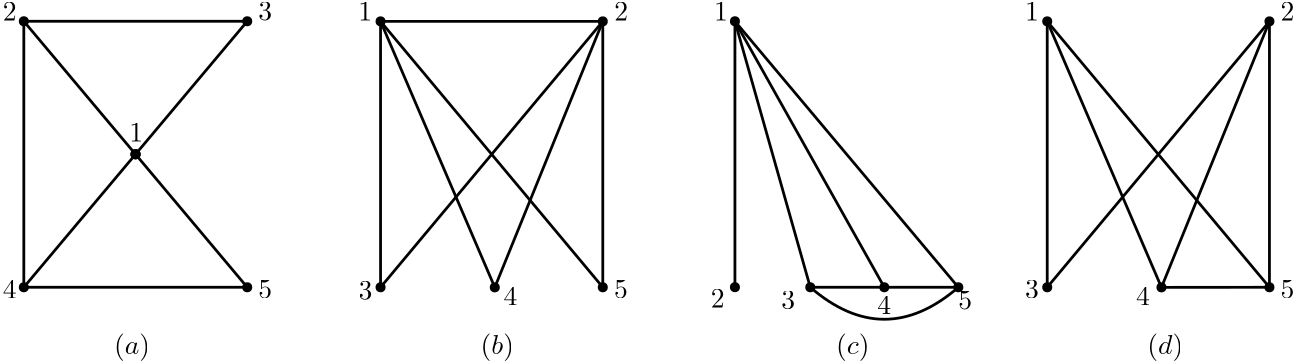 <?xml version="1.0"?>
<!DOCTYPE ipe SYSTEM "ipe.dtd">
<ipe version="70218" creator="Ipe 7.2.29">
<info created="D:20250222115217" modified="D:20250222120712"/>
<ipestyle name="basic">
<symbol name="arrow/arc(spx)">
<path stroke="sym-stroke" fill="sym-stroke" pen="sym-pen">
0 0 m
-1 0.333 l
-1 -0.333 l
h
</path>
</symbol>
<symbol name="arrow/farc(spx)">
<path stroke="sym-stroke" fill="white" pen="sym-pen">
0 0 m
-1 0.333 l
-1 -0.333 l
h
</path>
</symbol>
<symbol name="arrow/ptarc(spx)">
<path stroke="sym-stroke" fill="sym-stroke" pen="sym-pen">
0 0 m
-1 0.333 l
-0.8 0 l
-1 -0.333 l
h
</path>
</symbol>
<symbol name="arrow/fptarc(spx)">
<path stroke="sym-stroke" fill="white" pen="sym-pen">
0 0 m
-1 0.333 l
-0.8 0 l
-1 -0.333 l
h
</path>
</symbol>
<symbol name="mark/circle(sx)" transformations="translations">
<path fill="sym-stroke">
0.6 0 0 0.6 0 0 e
0.4 0 0 0.4 0 0 e
</path>
</symbol>
<symbol name="mark/disk(sx)" transformations="translations">
<path fill="sym-stroke">
0.6 0 0 0.6 0 0 e
</path>
</symbol>
<symbol name="mark/fdisk(sfx)" transformations="translations">
<group>
<path fill="sym-fill">
0.5 0 0 0.5 0 0 e
</path>
<path fill="sym-stroke" fillrule="eofill">
0.6 0 0 0.6 0 0 e
0.4 0 0 0.4 0 0 e
</path>
</group>
</symbol>
<symbol name="mark/box(sx)" transformations="translations">
<path fill="sym-stroke" fillrule="eofill">
-0.6 -0.6 m
0.6 -0.6 l
0.6 0.6 l
-0.6 0.6 l
h
-0.4 -0.4 m
0.4 -0.4 l
0.4 0.4 l
-0.4 0.4 l
h
</path>
</symbol>
<symbol name="mark/square(sx)" transformations="translations">
<path fill="sym-stroke">
-0.6 -0.6 m
0.6 -0.6 l
0.6 0.6 l
-0.6 0.6 l
h
</path>
</symbol>
<symbol name="mark/fsquare(sfx)" transformations="translations">
<group>
<path fill="sym-fill">
-0.5 -0.5 m
0.5 -0.5 l
0.5 0.5 l
-0.5 0.5 l
h
</path>
<path fill="sym-stroke" fillrule="eofill">
-0.6 -0.6 m
0.6 -0.6 l
0.6 0.6 l
-0.6 0.6 l
h
-0.4 -0.4 m
0.4 -0.4 l
0.4 0.4 l
-0.4 0.4 l
h
</path>
</group>
</symbol>
<symbol name="mark/cross(sx)" transformations="translations">
<group>
<path fill="sym-stroke">
-0.43 -0.57 m
0.57 0.43 l
0.43 0.57 l
-0.57 -0.43 l
h
</path>
<path fill="sym-stroke">
-0.43 0.57 m
0.57 -0.43 l
0.43 -0.57 l
-0.57 0.43 l
h
</path>
</group>
</symbol>
<symbol name="arrow/fnormal(spx)">
<path stroke="sym-stroke" fill="white" pen="sym-pen">
0 0 m
-1 0.333 l
-1 -0.333 l
h
</path>
</symbol>
<symbol name="arrow/pointed(spx)">
<path stroke="sym-stroke" fill="sym-stroke" pen="sym-pen">
0 0 m
-1 0.333 l
-0.8 0 l
-1 -0.333 l
h
</path>
</symbol>
<symbol name="arrow/fpointed(spx)">
<path stroke="sym-stroke" fill="white" pen="sym-pen">
0 0 m
-1 0.333 l
-0.8 0 l
-1 -0.333 l
h
</path>
</symbol>
<symbol name="arrow/linear(spx)">
<path stroke="sym-stroke" pen="sym-pen">
-1 0.333 m
0 0 l
-1 -0.333 l
</path>
</symbol>
<symbol name="arrow/fdouble(spx)">
<path stroke="sym-stroke" fill="white" pen="sym-pen">
0 0 m
-1 0.333 l
-1 -0.333 l
h
-1 0 m
-2 0.333 l
-2 -0.333 l
h
</path>
</symbol>
<symbol name="arrow/double(spx)">
<path stroke="sym-stroke" fill="sym-stroke" pen="sym-pen">
0 0 m
-1 0.333 l
-1 -0.333 l
h
-1 0 m
-2 0.333 l
-2 -0.333 l
h
</path>
</symbol>
<symbol name="arrow/mid-normal(spx)">
<path stroke="sym-stroke" fill="sym-stroke" pen="sym-pen">
0.5 0 m
-0.5 0.333 l
-0.5 -0.333 l
h
</path>
</symbol>
<symbol name="arrow/mid-fnormal(spx)">
<path stroke="sym-stroke" fill="white" pen="sym-pen">
0.5 0 m
-0.5 0.333 l
-0.5 -0.333 l
h
</path>
</symbol>
<symbol name="arrow/mid-pointed(spx)">
<path stroke="sym-stroke" fill="sym-stroke" pen="sym-pen">
0.5 0 m
-0.5 0.333 l
-0.3 0 l
-0.5 -0.333 l
h
</path>
</symbol>
<symbol name="arrow/mid-fpointed(spx)">
<path stroke="sym-stroke" fill="white" pen="sym-pen">
0.5 0 m
-0.5 0.333 l
-0.3 0 l
-0.5 -0.333 l
h
</path>
</symbol>
<symbol name="arrow/mid-double(spx)">
<path stroke="sym-stroke" fill="sym-stroke" pen="sym-pen">
1 0 m
0 0.333 l
0 -0.333 l
h
0 0 m
-1 0.333 l
-1 -0.333 l
h
</path>
</symbol>
<symbol name="arrow/mid-fdouble(spx)">
<path stroke="sym-stroke" fill="white" pen="sym-pen">
1 0 m
0 0.333 l
0 -0.333 l
h
0 0 m
-1 0.333 l
-1 -0.333 l
h
</path>
</symbol>
<anglesize name="22.5 deg" value="22.5"/>
<anglesize name="30 deg" value="30"/>
<anglesize name="45 deg" value="45"/>
<anglesize name="60 deg" value="60"/>
<anglesize name="90 deg" value="90"/>
<arrowsize name="large" value="10"/>
<arrowsize name="small" value="5"/>
<arrowsize name="tiny" value="3"/>
<color name="blue" value="0 0 1"/>
<color name="brown" value="0.647 0.165 0.165"/>
<color name="darkblue" value="0 0 0.545"/>
<color name="darkcyan" value="0 0.545 0.545"/>
<color name="darkgray" value="0.663"/>
<color name="darkgreen" value="0 0.392 0"/>
<color name="darkmagenta" value="0.545 0 0.545"/>
<color name="darkorange" value="1 0.549 0"/>
<color name="darkred" value="0.545 0 0"/>
<color name="gold" value="1 0.843 0"/>
<color name="gray" value="0.745"/>
<color name="green" value="0 1 0"/>
<color name="lightblue" value="0.678 0.847 0.902"/>
<color name="lightcyan" value="0.878 1 1"/>
<color name="lightgray" value="0.827"/>
<color name="lightgreen" value="0.565 0.933 0.565"/>
<color name="lightyellow" value="1 1 0.878"/>
<color name="navy" value="0 0 0.502"/>
<color name="orange" value="1 0.647 0"/>
<color name="pink" value="1 0.753 0.796"/>
<color name="purple" value="0.627 0.125 0.941"/>
<color name="red" value="1 0 0"/>
<color name="seagreen" value="0.18 0.545 0.341"/>
<color name="turquoise" value="0.251 0.878 0.816"/>
<color name="violet" value="0.933 0.51 0.933"/>
<color name="yellow" value="1 1 0"/>
<dashstyle name="dash dot dotted" value="[4 2 1 2 1 2] 0"/>
<dashstyle name="dash dotted" value="[4 2 1 2] 0"/>
<dashstyle name="dashed" value="[4] 0"/>
<dashstyle name="dotted" value="[1 3] 0"/>
<gridsize name="10 pts (~3.5 mm)" value="10"/>
<gridsize name="14 pts (~5 mm)" value="14"/>
<gridsize name="16 pts (~6 mm)" value="16"/>
<gridsize name="20 pts (~7 mm)" value="20"/>
<gridsize name="28 pts (~10 mm)" value="28"/>
<gridsize name="32 pts (~12 mm)" value="32"/>
<gridsize name="4 pts" value="4"/>
<gridsize name="56 pts (~20 mm)" value="56"/>
<gridsize name="8 pts (~3 mm)" value="8"/>
<opacity name="10%" value="0.1"/>
<opacity name="30%" value="0.3"/>
<opacity name="50%" value="0.5"/>
<opacity name="75%" value="0.75"/>
<pen name="fat" value="1.2"/>
<pen name="heavier" value="0.8"/>
<pen name="ultrafat" value="2"/>
<symbolsize name="large" value="5"/>
<symbolsize name="small" value="2"/>
<symbolsize name="tiny" value="1.1"/>
<textsize name="Huge" value="\Huge"/>
<textsize name="LARGE" value="\LARGE"/>
<textsize name="Large" value="\Large"/>
<textsize name="footnote" value="\footnotesize"/>
<textsize name="huge" value="\huge"/>
<textsize name="large" value="\large"/>
<textsize name="script" value="\scriptsize"/>
<textsize name="small" value="\small"/>
<textsize name="tiny" value="\tiny"/>
<textstyle name="center" begin="\begin{center}" end="\end{center}"/>
<textstyle name="item" begin="\begin{itemize}\item{}" end="\end{itemize}"/>
<textstyle name="itemize" begin="\begin{itemize}" end="\end{itemize}"/>
<tiling name="falling" angle="-60" step="4" width="1"/>
<tiling name="rising" angle="30" step="4" width="1"/>
</ipestyle>
<page>
<layer name="alpha"/>
<view layers="alpha" active="alpha"/>
<use layer="alpha" matrix="0.628324 0 0 0.748143 -64.8511 257.188" name="mark/disk(sx)" pos="128 768" size="normal" stroke="black"/>
<use matrix="0.628324 0 0 0.748143 -64.8511 257.188" name="mark/disk(sx)" pos="256 768" size="normal" stroke="black"/>
<use matrix="0.628324 0 0 0.748143 -64.8511 257.188" name="mark/disk(sx)" pos="256 640" size="normal" stroke="black"/>
<use matrix="0.628324 0 0 0.748143 -64.8511 257.188" name="mark/disk(sx)" pos="128 640" size="normal" stroke="black"/>
<use matrix="0.628324 0 0 0.748143 -64.8511 257.188" name="mark/disk(sx)" pos="192 704" size="normal" stroke="black"/>
<use matrix="0.628324 0 0 0.748143 -64.8511 257.188" name="mark/disk(sx)" pos="192 704" size="normal" stroke="black"/>
<use matrix="0.628324 0 0 0.748143 -64.8511 257.188" name="mark/disk(sx)" pos="192 704" size="normal" stroke="black"/>
<path matrix="0.628324 0 0 0.748143 -64.8511 257.188" stroke="black" pen="1">
128 768 m
256 768 l
192 704 l
128 768 l
</path>
<path matrix="0.628324 0 0 0.748143 -64.8511 257.188" stroke="black" pen="1">
128 768 m
128 768 l
128 640 l
192 704 l
256 640 l
128 640 l
</path>
<path matrix="0.628324 0 0 0.748143 -64.8511 257.188" stroke="black">
128 640 m
128 640 l
128 640 l
128 640 l
</path>
<use matrix="0.625 0 0 0.747875 64 257.36" name="mark/disk(sx)" pos="128 768" size="normal" stroke="black"/>
<use matrix="0.625 0 0 0.747875 64 257.36" name="mark/disk(sx)" pos="256 768" size="normal" stroke="black"/>
<use matrix="0.625 0 0 0.747875 64 257.36" name="mark/disk(sx)" pos="256 640" size="normal" stroke="black"/>
<use matrix="0.625 0 0 0.747875 64 257.36" name="mark/disk(sx)" pos="128 640" size="normal" stroke="black"/>
<use matrix="0.625 0 0 0.747875 65.1255 209.463" name="mark/disk(sx)" pos="192 704" size="normal" stroke="black"/>
<path matrix="0.625 0 0 0.747875 64 257.36" stroke="black">
128 640 m
128 640 l
128 640 l
128 640 l
</path>
<path matrix="1.01732 0 0 0.959891 -6.12987 37.1668" stroke="black" pen="1">
147.575 827.762 m
226.213 827.762 l
226.213 827.762 l
</path>
<path matrix="1.01732 0 0 0.959891 -6.12987 37.1668" stroke="black" pen="1">
226.213 827.762 m
226.213 728.034 l
226.213 728.034 l
</path>
<path matrix="1.01732 0 0 0.959891 -6.12987 37.1668" stroke="black" pen="1">
147.575 827.762 m
147.575 827.762 l
147.575 728.034 l
147.575 827.762 l
</path>
<path matrix="1.01732 0 0 0.959891 -6.12987 37.1668" stroke="black" pen="1">
147.575 827.762 m
147.575 827.762 l
188 728 l
188 728 l
</path>
<path matrix="1.01732 0 0 0.959891 -6.12987 37.1668" stroke="black" pen="1">
147.575 827.762 m
226.213 728.034 l
226.213 728.034 l
226.213 728.034 l
226.213 728.034 l
226.213 728.034 l
</path>
<path matrix="1.01732 0 0 0.959891 -6.12987 37.1668" stroke="black" pen="1" cap="1">
226.213 827.762 m
226.213 827.762 l
</path>
<path matrix="1.01732 0 0 0.959891 -6.12987 37.1668" stroke="black" pen="1">
226.213 827.762 m
147.575 728.034 l
</path>
<path matrix="1.01732 0 0 0.959891 -6.12987 37.1668" stroke="black" pen="1">
226.213 827.762 m
188 728 l
</path>
<use matrix="0.682223 0 0 0.747886 184.25 257.386" name="mark/disk(sx)" pos="128 768" size="normal" stroke="black"/>
<use matrix="0.682223 0 0 0.747886 177.351 161.624" name="mark/disk(sx)" pos="256 768" size="normal" stroke="black"/>
<use matrix="0.682223 0 0 0.747886 150.7 257.353" name="mark/disk(sx)" pos="256 640" size="normal" stroke="black"/>
<use matrix="0.682223 0 0 0.747886 184.25 257.386" name="mark/disk(sx)" pos="128 640" size="normal" stroke="black"/>
<use matrix="0.682223 0 0 0.747886 167.711 209.489" name="mark/disk(sx)" pos="192 704" size="normal" stroke="black"/>
<path matrix="0.682223 0 0 0.747886 184.25 257.386" stroke="black">
128 640 m
128 640 l
128 640 l
128 640 l
</path>
<path matrix="1.11046 0 0 0.959905 107.699 37.1895" stroke="black" pen="1">
147.575 827.762 m
147.575 827.762 l
147.575 728.034 l
147.575 827.762 l
</path>
<path matrix="1.11046 0 0 0.959905 -29.9977 37.1895" stroke="black" pen="1">
271.575 827.762 m
296 728 l
</path>
<path matrix="1.11046 0 0 0.959905 -29.9977 37.1895" stroke="black" pen="1">
296 728 m
320 728 l
</path>
<path matrix="1.11046 0 0 0.959905 -29.9977 37.1895" stroke="black" pen="1">
320 728 m
344 728 l
</path>
<path matrix="1.11046 0 0 0.959905 -29.9977 37.1895" stroke="black" pen="1">
344 728 m
344 728 l
271.575 827.762 l
</path>
<path matrix="1.11046 0 0 0.959905 -29.9977 37.1895" stroke="black" pen="1">
271.575 827.762 m
271.575 827.762 l
320 728 l
</path>
<path matrix="1.11046 0 0 0.959905 -29.9977 37.1895" stroke="black" pen="1">
296 728 m
320 704
344 728 c
</path>
<use matrix="0.624999 0 0 0.747875 304 257.36" name="mark/disk(sx)" pos="128 768" size="normal" stroke="black"/>
<use matrix="0.624999 0 0 0.747875 304 257.36" name="mark/disk(sx)" pos="256 768" size="normal" stroke="black"/>
<use matrix="0.624999 0 0 0.747875 304 257.36" name="mark/disk(sx)" pos="256 640" size="normal" stroke="black"/>
<use matrix="0.624999 0 0 0.747875 304 257.36" name="mark/disk(sx)" pos="128 640" size="normal" stroke="black"/>
<use matrix="0.624999 0 0 0.747875 305.126 209.463" name="mark/disk(sx)" pos="192 704" size="normal" stroke="black"/>
<path matrix="0.624999 0 0 0.747875 304 257.36" stroke="black">
128 640 m
128 640 l
128 640 l
128 640 l
</path>
<path matrix="1.01731 0 0 0.959891 233.87 37.1668" stroke="black" pen="1">
226.213 827.762 m
226.213 728.034 l
226.213 728.034 l
</path>
<path matrix="1.01731 0 0 0.959891 233.87 37.1668" stroke="black" pen="1">
147.575 827.762 m
147.575 827.762 l
147.575 728.034 l
147.575 827.762 l
</path>
<path matrix="1.01731 0 0 0.959891 233.87 37.1668" stroke="black" pen="1">
147.575 827.762 m
147.575 827.762 l
188 728 l
188 728 l
</path>
<path matrix="1.01731 0 0 0.959891 233.87 37.1668" stroke="black" pen="1">
147.575 827.762 m
226.213 728.034 l
226.213 728.034 l
226.213 728.034 l
226.213 728.034 l
226.213 728.034 l
</path>
<path matrix="1.01731 0 0 0.959891 233.87 37.1668" stroke="black" pen="1" cap="1">
226.213 827.762 m
226.213 827.762 l
</path>
<path matrix="1.01731 0 0 0.959891 233.87 37.1668" stroke="black" pen="1">
226.213 827.762 m
147.575 728.034 l
</path>
<path matrix="1.01731 0 0 0.959891 233.87 37.1668" stroke="black" pen="1">
226.213 827.762 m
188 728 l
</path>
<path matrix="1.01731 0 0 0.959891 -2.14644 37.1668" stroke="black" pen="1">
420 728 m
458.213 728.034 l
458.213 728.034 l
</path>
<text matrix="1 0 0 1 -8 -8" transformations="translations" pos="56 720" stroke="black" type="label" width="13.015" height="7.473" depth="2.49" valign="baseline" style="math">(a)</text>
<text matrix="1 0 0 1 -4 -4" transformations="translations" pos="184 716" stroke="black" type="label" width="12.024" height="7.473" depth="2.49" valign="baseline" style="math">(b)</text>
<text matrix="1 0 0 1 -8 -4" transformations="translations" pos="316 716" stroke="black" type="label" width="12.06" height="7.473" depth="2.49" valign="baseline" style="math">(c)</text>
<text matrix="1 0 0 1 -8 -4" transformations="translations" pos="428 716" stroke="black" type="label" width="12.934" height="7.473" depth="2.49" valign="baseline" style="math">(d)</text>
<text matrix="1 0 0 1 -4 -4" transformations="translations" pos="12 836" stroke="black" type="label" width="4.981" height="6.42" depth="0" valign="baseline" style="math">2</text>
<text transformations="translations" pos="100 832" stroke="black" type="label" width="4.981" height="6.42" depth="0" valign="baseline" style="math">3</text>
<text matrix="1 0 0 1 -4 0" transformations="translations" pos="12 732" stroke="black" type="label" width="4.981" height="6.42" depth="0" valign="baseline" style="math">4</text>
<text transformations="translations" pos="100 732" stroke="black" type="label" width="4.981" height="6.42" depth="0" valign="baseline" style="math">5</text>
<text matrix="1 0 0 1 216.103 -4.00164" transformations="translations" pos="12 836" stroke="black" type="label" width="4.981" height="6.42" depth="0" valign="baseline" style="math">2</text>
<text matrix="1 0 0 1 36.0775 -100.517" transformations="translations" pos="100 832" stroke="black" type="label" width="4.981" height="6.42" depth="0" valign="baseline" style="math">3</text>
<text matrix="1 0 0 1 176.302 -2.44532" transformations="translations" pos="12 732" stroke="black" type="label" width="4.981" height="6.42" depth="0" valign="baseline" style="math">4</text>
<text matrix="1 0 0 1 128 0" transformations="translations" pos="100 732" stroke="black" type="label" width="4.981" height="6.42" depth="0" valign="baseline" style="math">5</text>
<text matrix="1 0 0 1 250.891 -107.317" transformations="translations" pos="12 836" stroke="black" type="label" width="4.981" height="6.42" depth="0" valign="baseline" style="math">2</text>
<text matrix="1 0 0 1 188.24 -103.918" transformations="translations" pos="100 832" stroke="black" type="label" width="4.981" height="6.42" depth="0" valign="baseline" style="math">3</text>
<text matrix="1 0 0 1 310.836 -5.65555" transformations="translations" pos="12 732" stroke="black" type="label" width="4.981" height="6.42" depth="0" valign="baseline" style="math">4</text>
<text matrix="1 0 0 1 252 -4" transformations="translations" pos="100 732" stroke="black" type="label" width="4.981" height="6.42" depth="0" valign="baseline" style="math">5</text>
<text matrix="1 0 0 1 456 -4" transformations="translations" pos="12 836" stroke="black" type="label" width="4.981" height="6.42" depth="0" valign="baseline" style="math">2</text>
<text matrix="1 0 0 1 276 -100" transformations="translations" pos="100 832" stroke="black" type="label" width="4.981" height="6.42" depth="0" valign="baseline" style="math">3</text>
<text matrix="1 0 0 1 403.933 -2.46756" transformations="translations" pos="12 732" stroke="black" type="label" width="4.981" height="6.42" depth="0" valign="baseline" style="math">4</text>
<text matrix="1 0 0 1 368 0" transformations="translations" pos="100 732" stroke="black" type="label" width="4.981" height="6.42" depth="0" valign="baseline" style="math">5</text>
<text matrix="1 0 0 1 -4 0" transformations="translations" pos="268 832" stroke="black" type="label" width="4.981" height="6.42" depth="0" valign="baseline" style="math">1</text>
<text matrix="1 0 0 1 -214.459 -43.5543" transformations="translations" pos="268 832" stroke="black" type="label" width="4.981" height="6.42" depth="0" valign="baseline" style="math">1</text>
<text matrix="1 0 0 1 -132 0" transformations="translations" pos="268 832" stroke="black" type="label" width="4.981" height="6.42" depth="0" valign="baseline" style="math">1</text>
<text matrix="1 0 0 1 108 0" transformations="translations" pos="268 832" stroke="black" type="label" width="4.981" height="6.42" depth="0" valign="baseline" style="math">1</text>
</page>
</ipe>
